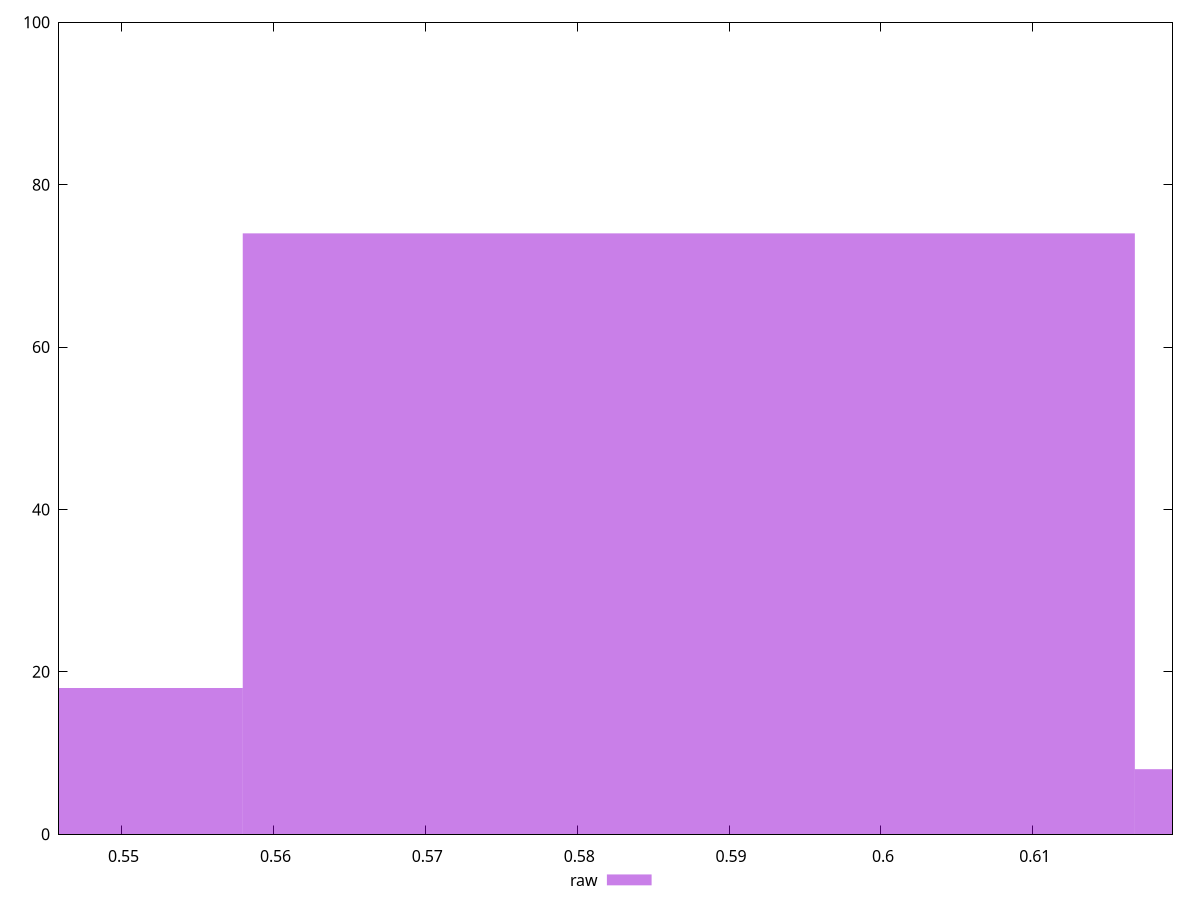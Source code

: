reset

$raw <<EOF
0.5873465505478267 74
0.528611895493044 18
0.6460812056026094 8
EOF

set key outside below
set boxwidth 0.05873465505478267
set xrange [0.54588177941941:0.619192981183787]
set yrange [0:100]
set trange [0:100]
set style fill transparent solid 0.5 noborder
set terminal svg size 640, 490 enhanced background rgb 'white'
set output "reports/report_00033_2021-03-01T14-23-16.841Z/meta/pScore/samples/astro-inner/raw/histogram.svg"

plot $raw title "raw" with boxes

reset
